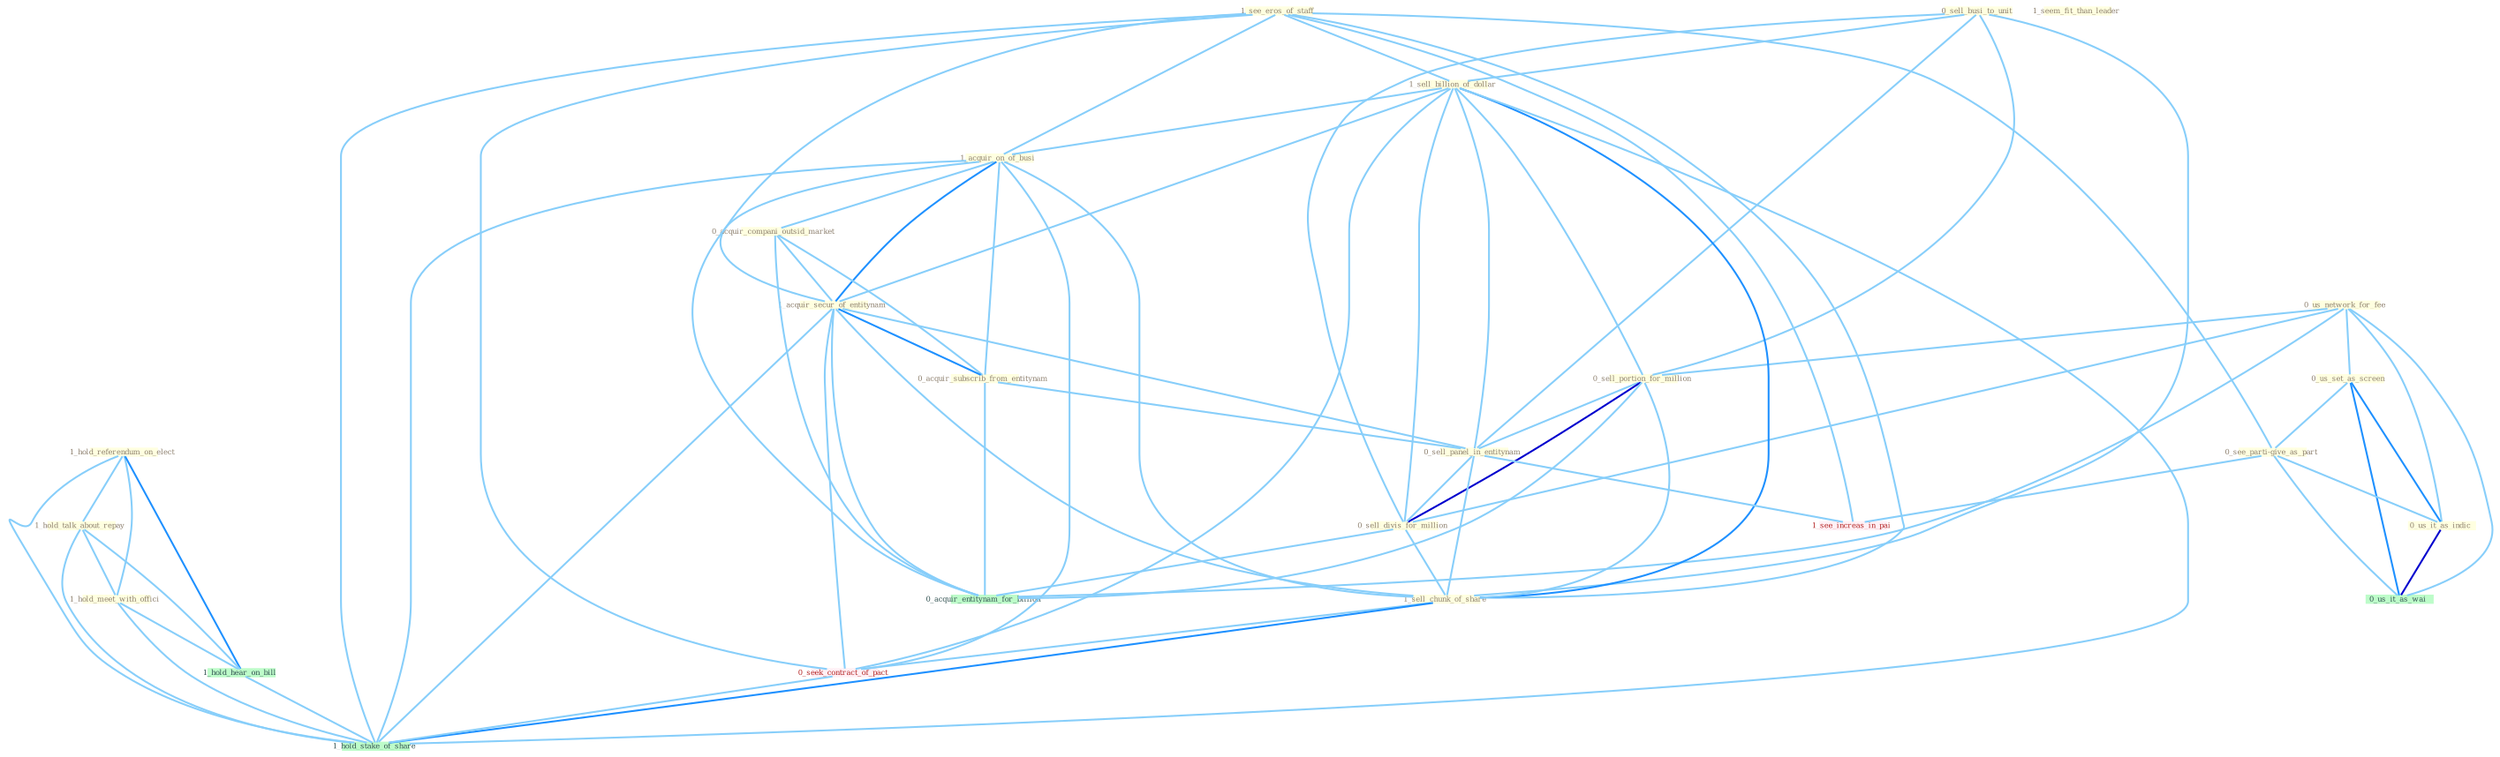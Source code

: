 Graph G{ 
    node
    [shape=polygon,style=filled,width=.5,height=.06,color="#BDFCC9",fixedsize=true,fontsize=4,
    fontcolor="#2f4f4f"];
    {node
    [color="#ffffe0", fontcolor="#8b7d6b"] "1_see_eros_of_staff " "0_sell_busi_to_unit " "1_hold_referendum_on_elect " "0_us_network_for_fee " "1_hold_talk_about_repay " "1_sell_billion_of_dollar " "0_us_set_as_screen " "1_acquir_on_of_busi " "1_hold_meet_with_offici " "0_acquir_compani_outsid_market " "0_see_parti-give_as_part " "1_acquir_secur_of_entitynam " "0_sell_portion_for_million " "0_acquir_subscrib_from_entitynam " "0_sell_panel_in_entitynam " "0_sell_divis_for_million " "0_us_it_as_indic " "1_seem_fit_than_leader " "1_sell_chunk_of_share "}
{node [color="#fff0f5", fontcolor="#b22222"] "0_seek_contract_of_pact " "1_see_increas_in_pai "}
edge [color="#B0E2FF"];

	"1_see_eros_of_staff " -- "1_sell_billion_of_dollar " [w="1", color="#87cefa" ];
	"1_see_eros_of_staff " -- "1_acquir_on_of_busi " [w="1", color="#87cefa" ];
	"1_see_eros_of_staff " -- "0_see_parti-give_as_part " [w="1", color="#87cefa" ];
	"1_see_eros_of_staff " -- "1_acquir_secur_of_entitynam " [w="1", color="#87cefa" ];
	"1_see_eros_of_staff " -- "1_sell_chunk_of_share " [w="1", color="#87cefa" ];
	"1_see_eros_of_staff " -- "0_seek_contract_of_pact " [w="1", color="#87cefa" ];
	"1_see_eros_of_staff " -- "1_see_increas_in_pai " [w="1", color="#87cefa" ];
	"1_see_eros_of_staff " -- "1_hold_stake_of_share " [w="1", color="#87cefa" ];
	"0_sell_busi_to_unit " -- "1_sell_billion_of_dollar " [w="1", color="#87cefa" ];
	"0_sell_busi_to_unit " -- "0_sell_portion_for_million " [w="1", color="#87cefa" ];
	"0_sell_busi_to_unit " -- "0_sell_panel_in_entitynam " [w="1", color="#87cefa" ];
	"0_sell_busi_to_unit " -- "0_sell_divis_for_million " [w="1", color="#87cefa" ];
	"0_sell_busi_to_unit " -- "1_sell_chunk_of_share " [w="1", color="#87cefa" ];
	"1_hold_referendum_on_elect " -- "1_hold_talk_about_repay " [w="1", color="#87cefa" ];
	"1_hold_referendum_on_elect " -- "1_hold_meet_with_offici " [w="1", color="#87cefa" ];
	"1_hold_referendum_on_elect " -- "1_hold_hear_on_bill " [w="2", color="#1e90ff" , len=0.8];
	"1_hold_referendum_on_elect " -- "1_hold_stake_of_share " [w="1", color="#87cefa" ];
	"0_us_network_for_fee " -- "0_us_set_as_screen " [w="1", color="#87cefa" ];
	"0_us_network_for_fee " -- "0_sell_portion_for_million " [w="1", color="#87cefa" ];
	"0_us_network_for_fee " -- "0_sell_divis_for_million " [w="1", color="#87cefa" ];
	"0_us_network_for_fee " -- "0_us_it_as_indic " [w="1", color="#87cefa" ];
	"0_us_network_for_fee " -- "0_us_it_as_wai " [w="1", color="#87cefa" ];
	"0_us_network_for_fee " -- "0_acquir_entitynam_for_billion " [w="1", color="#87cefa" ];
	"1_hold_talk_about_repay " -- "1_hold_meet_with_offici " [w="1", color="#87cefa" ];
	"1_hold_talk_about_repay " -- "1_hold_hear_on_bill " [w="1", color="#87cefa" ];
	"1_hold_talk_about_repay " -- "1_hold_stake_of_share " [w="1", color="#87cefa" ];
	"1_sell_billion_of_dollar " -- "1_acquir_on_of_busi " [w="1", color="#87cefa" ];
	"1_sell_billion_of_dollar " -- "1_acquir_secur_of_entitynam " [w="1", color="#87cefa" ];
	"1_sell_billion_of_dollar " -- "0_sell_portion_for_million " [w="1", color="#87cefa" ];
	"1_sell_billion_of_dollar " -- "0_sell_panel_in_entitynam " [w="1", color="#87cefa" ];
	"1_sell_billion_of_dollar " -- "0_sell_divis_for_million " [w="1", color="#87cefa" ];
	"1_sell_billion_of_dollar " -- "1_sell_chunk_of_share " [w="2", color="#1e90ff" , len=0.8];
	"1_sell_billion_of_dollar " -- "0_seek_contract_of_pact " [w="1", color="#87cefa" ];
	"1_sell_billion_of_dollar " -- "1_hold_stake_of_share " [w="1", color="#87cefa" ];
	"0_us_set_as_screen " -- "0_see_parti-give_as_part " [w="1", color="#87cefa" ];
	"0_us_set_as_screen " -- "0_us_it_as_indic " [w="2", color="#1e90ff" , len=0.8];
	"0_us_set_as_screen " -- "0_us_it_as_wai " [w="2", color="#1e90ff" , len=0.8];
	"1_acquir_on_of_busi " -- "0_acquir_compani_outsid_market " [w="1", color="#87cefa" ];
	"1_acquir_on_of_busi " -- "1_acquir_secur_of_entitynam " [w="2", color="#1e90ff" , len=0.8];
	"1_acquir_on_of_busi " -- "0_acquir_subscrib_from_entitynam " [w="1", color="#87cefa" ];
	"1_acquir_on_of_busi " -- "1_sell_chunk_of_share " [w="1", color="#87cefa" ];
	"1_acquir_on_of_busi " -- "0_seek_contract_of_pact " [w="1", color="#87cefa" ];
	"1_acquir_on_of_busi " -- "0_acquir_entitynam_for_billion " [w="1", color="#87cefa" ];
	"1_acquir_on_of_busi " -- "1_hold_stake_of_share " [w="1", color="#87cefa" ];
	"1_hold_meet_with_offici " -- "1_hold_hear_on_bill " [w="1", color="#87cefa" ];
	"1_hold_meet_with_offici " -- "1_hold_stake_of_share " [w="1", color="#87cefa" ];
	"0_acquir_compani_outsid_market " -- "1_acquir_secur_of_entitynam " [w="1", color="#87cefa" ];
	"0_acquir_compani_outsid_market " -- "0_acquir_subscrib_from_entitynam " [w="1", color="#87cefa" ];
	"0_acquir_compani_outsid_market " -- "0_acquir_entitynam_for_billion " [w="1", color="#87cefa" ];
	"0_see_parti-give_as_part " -- "0_us_it_as_indic " [w="1", color="#87cefa" ];
	"0_see_parti-give_as_part " -- "0_us_it_as_wai " [w="1", color="#87cefa" ];
	"0_see_parti-give_as_part " -- "1_see_increas_in_pai " [w="1", color="#87cefa" ];
	"1_acquir_secur_of_entitynam " -- "0_acquir_subscrib_from_entitynam " [w="2", color="#1e90ff" , len=0.8];
	"1_acquir_secur_of_entitynam " -- "0_sell_panel_in_entitynam " [w="1", color="#87cefa" ];
	"1_acquir_secur_of_entitynam " -- "1_sell_chunk_of_share " [w="1", color="#87cefa" ];
	"1_acquir_secur_of_entitynam " -- "0_seek_contract_of_pact " [w="1", color="#87cefa" ];
	"1_acquir_secur_of_entitynam " -- "0_acquir_entitynam_for_billion " [w="1", color="#87cefa" ];
	"1_acquir_secur_of_entitynam " -- "1_hold_stake_of_share " [w="1", color="#87cefa" ];
	"0_sell_portion_for_million " -- "0_sell_panel_in_entitynam " [w="1", color="#87cefa" ];
	"0_sell_portion_for_million " -- "0_sell_divis_for_million " [w="3", color="#0000cd" , len=0.6];
	"0_sell_portion_for_million " -- "1_sell_chunk_of_share " [w="1", color="#87cefa" ];
	"0_sell_portion_for_million " -- "0_acquir_entitynam_for_billion " [w="1", color="#87cefa" ];
	"0_acquir_subscrib_from_entitynam " -- "0_sell_panel_in_entitynam " [w="1", color="#87cefa" ];
	"0_acquir_subscrib_from_entitynam " -- "0_acquir_entitynam_for_billion " [w="1", color="#87cefa" ];
	"0_sell_panel_in_entitynam " -- "0_sell_divis_for_million " [w="1", color="#87cefa" ];
	"0_sell_panel_in_entitynam " -- "1_sell_chunk_of_share " [w="1", color="#87cefa" ];
	"0_sell_panel_in_entitynam " -- "1_see_increas_in_pai " [w="1", color="#87cefa" ];
	"0_sell_divis_for_million " -- "1_sell_chunk_of_share " [w="1", color="#87cefa" ];
	"0_sell_divis_for_million " -- "0_acquir_entitynam_for_billion " [w="1", color="#87cefa" ];
	"0_us_it_as_indic " -- "0_us_it_as_wai " [w="3", color="#0000cd" , len=0.6];
	"1_sell_chunk_of_share " -- "0_seek_contract_of_pact " [w="1", color="#87cefa" ];
	"1_sell_chunk_of_share " -- "1_hold_stake_of_share " [w="2", color="#1e90ff" , len=0.8];
	"0_seek_contract_of_pact " -- "1_hold_stake_of_share " [w="1", color="#87cefa" ];
	"1_hold_hear_on_bill " -- "1_hold_stake_of_share " [w="1", color="#87cefa" ];
}